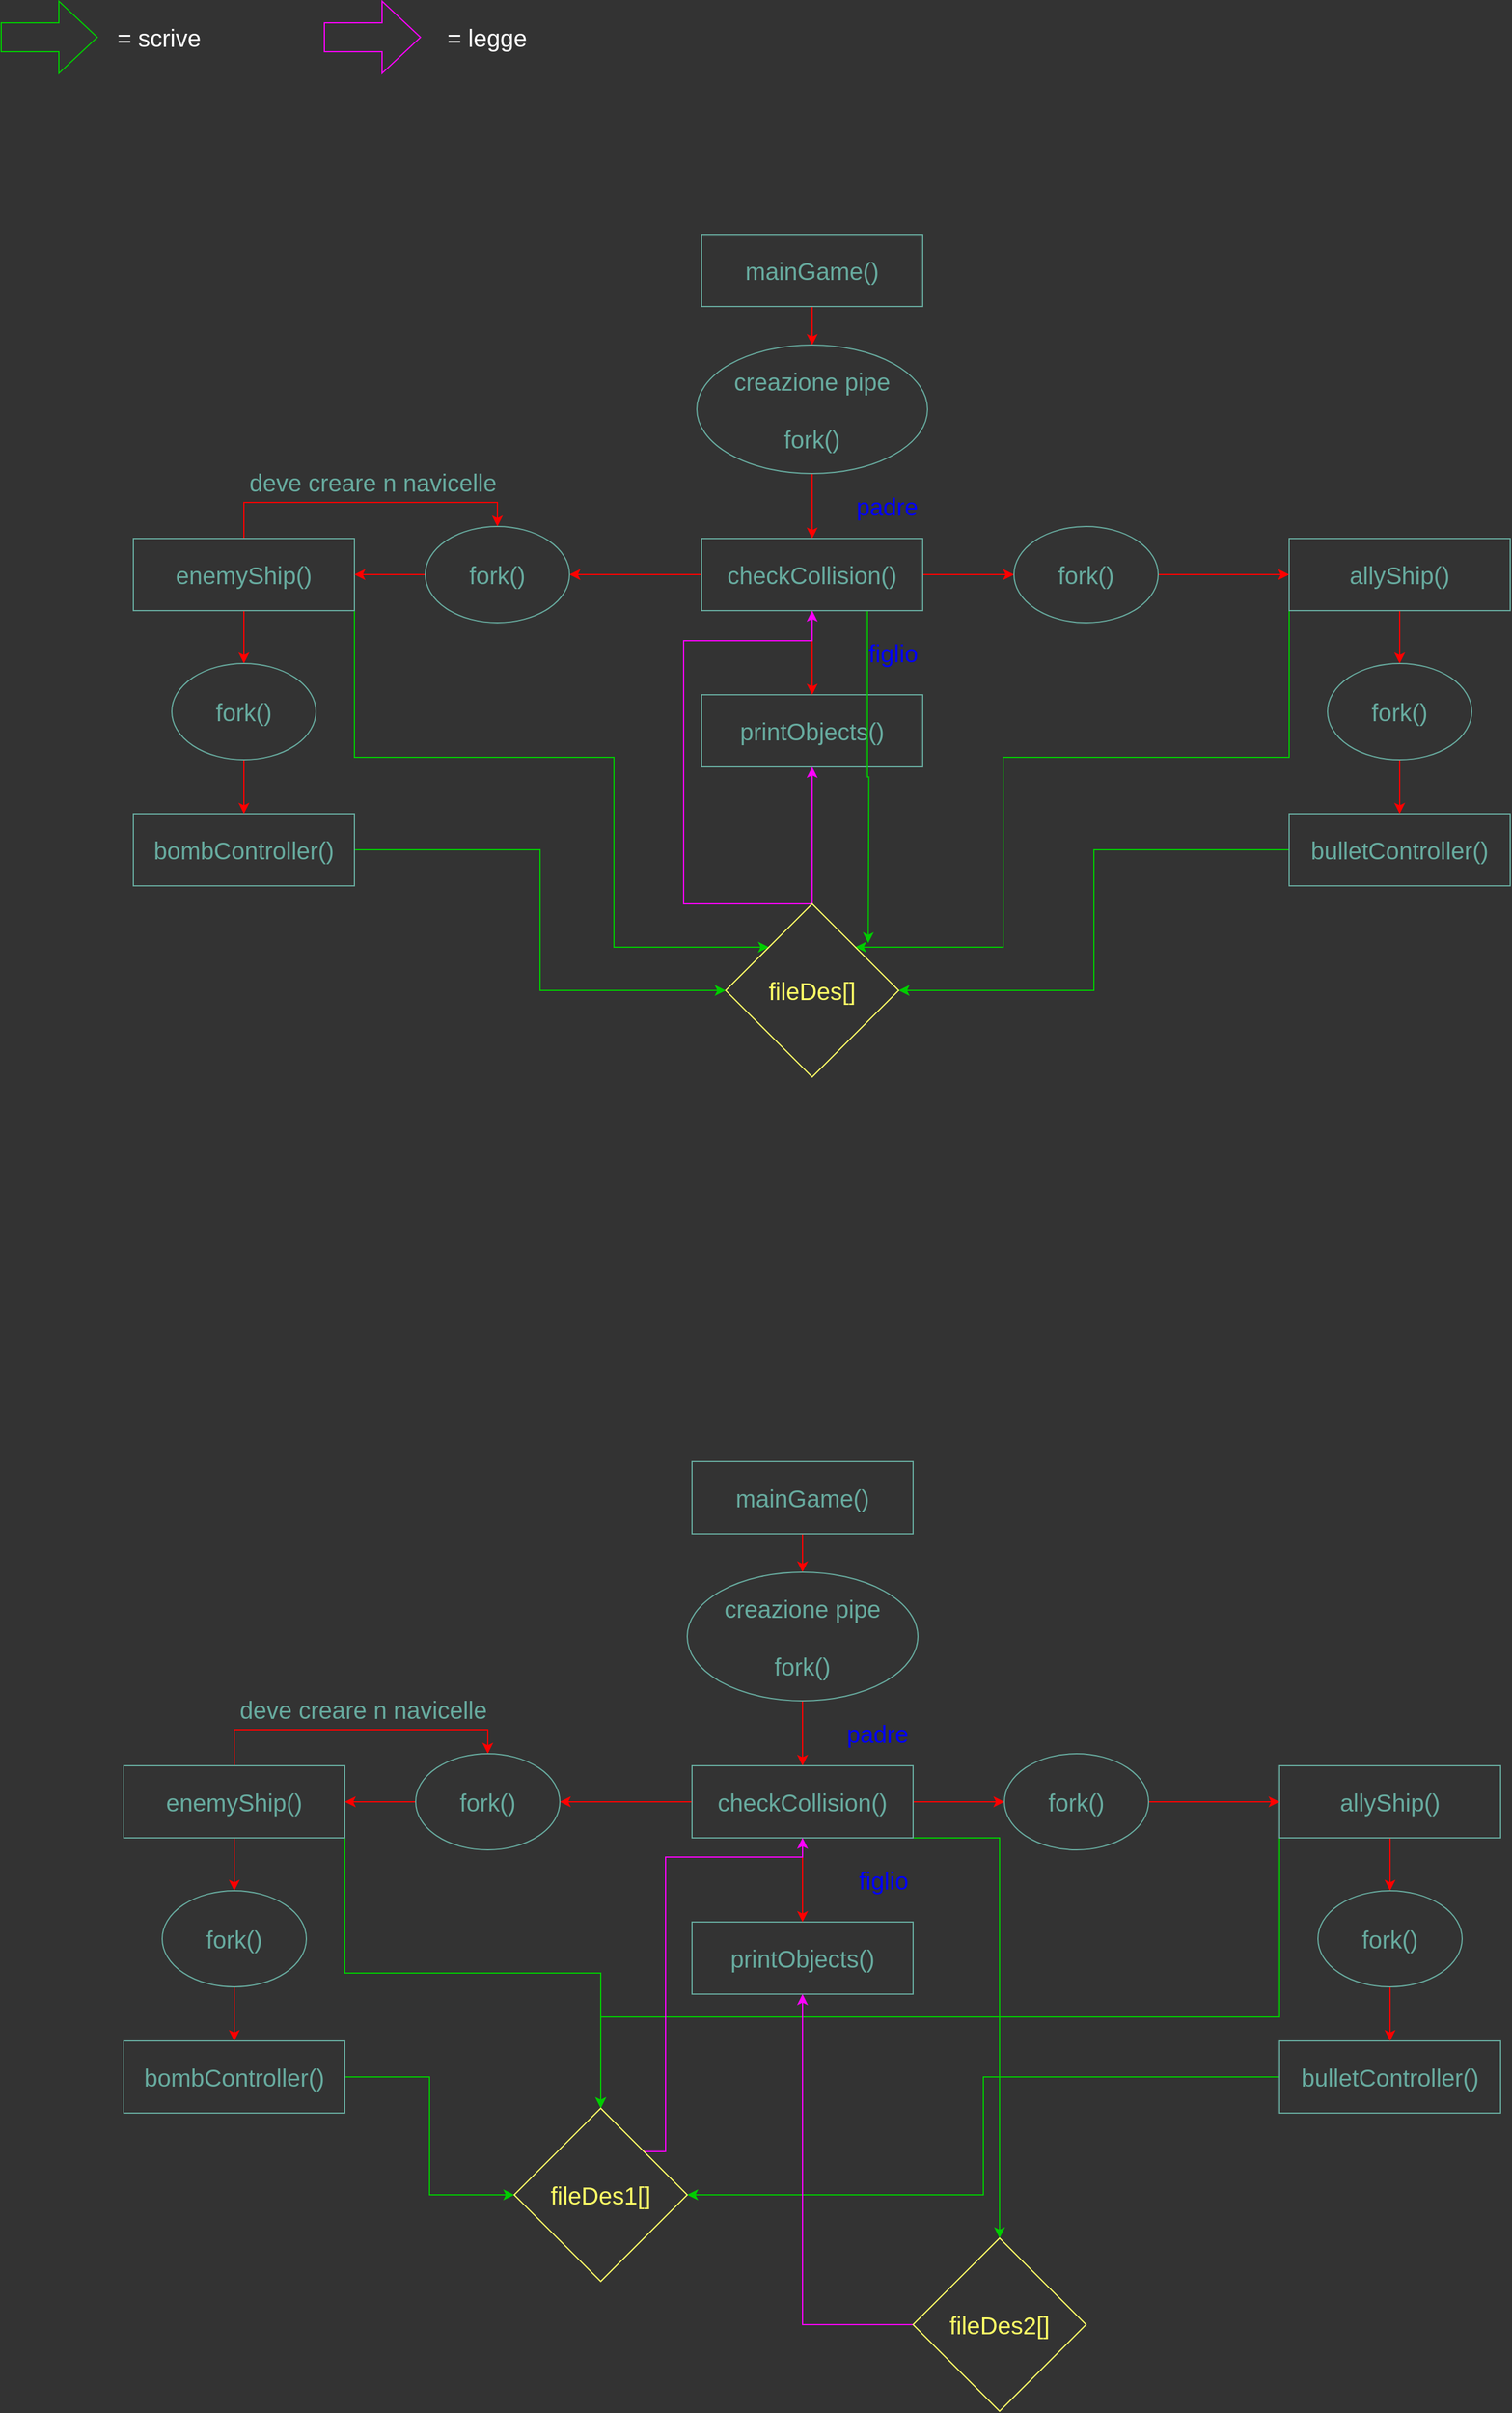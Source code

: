 <mxfile version="15.9.4" type="device"><diagram id="oOtS3LeUinIonREjGWab" name="Page-1"><mxGraphModel dx="1730" dy="1422" grid="0" gridSize="10" guides="1" tooltips="1" connect="1" arrows="1" fold="1" page="0" pageScale="1" pageWidth="1600" pageHeight="1200" background="#333333" math="0" shadow="0"><root><mxCell id="0"/><mxCell id="1" parent="0"/><mxCell id="560xliBjC_d70H9Ugip_-6" style="edgeStyle=orthogonalEdgeStyle;rounded=0;orthogonalLoop=1;jettySize=auto;html=1;exitX=0.5;exitY=1;exitDx=0;exitDy=0;entryX=0.5;entryY=0;entryDx=0;entryDy=0;fontSize=20;fontColor=#67AB9F;strokeColor=#FF0000;" edge="1" parent="1" source="560xliBjC_d70H9Ugip_-1" target="560xliBjC_d70H9Ugip_-5"><mxGeometry relative="1" as="geometry"/></mxCell><mxCell id="560xliBjC_d70H9Ugip_-1" value="mainGame()" style="rounded=0;whiteSpace=wrap;html=1;fillColor=none;strokeColor=#67AB9F;fontColor=#67AB9F;fontSize=20;" vertex="1" parent="1"><mxGeometry x="708" y="31" width="184" height="60" as="geometry"/></mxCell><mxCell id="560xliBjC_d70H9Ugip_-30" style="edgeStyle=orthogonalEdgeStyle;rounded=0;orthogonalLoop=1;jettySize=auto;html=1;exitX=0.5;exitY=1;exitDx=0;exitDy=0;entryX=0.5;entryY=0;entryDx=0;entryDy=0;fontSize=20;fontColor=#0000FF;strokeColor=#FF0000;" edge="1" parent="1" source="560xliBjC_d70H9Ugip_-5" target="560xliBjC_d70H9Ugip_-13"><mxGeometry relative="1" as="geometry"/></mxCell><mxCell id="560xliBjC_d70H9Ugip_-5" value="creazione pipe&lt;br&gt;&lt;br&gt;fork()" style="ellipse;whiteSpace=wrap;html=1;fontSize=20;fontColor=#67AB9F;strokeColor=#67AB9F;fillColor=none;" vertex="1" parent="1"><mxGeometry x="704" y="123" width="192" height="107" as="geometry"/></mxCell><mxCell id="560xliBjC_d70H9Ugip_-8" value="printObjects()" style="rounded=0;whiteSpace=wrap;html=1;fillColor=none;strokeColor=#67AB9F;fontColor=#67AB9F;fontSize=20;" vertex="1" parent="1"><mxGeometry x="708" y="414" width="184" height="60" as="geometry"/></mxCell><mxCell id="560xliBjC_d70H9Ugip_-53" style="edgeStyle=orthogonalEdgeStyle;rounded=0;orthogonalLoop=1;jettySize=auto;html=1;exitX=0.5;exitY=1;exitDx=0;exitDy=0;entryX=0.5;entryY=0;entryDx=0;entryDy=0;fontSize=20;fontColor=#67AB9F;strokeColor=#FF0000;" edge="1" parent="1" source="560xliBjC_d70H9Ugip_-9" target="560xliBjC_d70H9Ugip_-52"><mxGeometry relative="1" as="geometry"/></mxCell><mxCell id="560xliBjC_d70H9Ugip_-59" style="edgeStyle=orthogonalEdgeStyle;rounded=0;orthogonalLoop=1;jettySize=auto;html=1;exitX=0;exitY=1;exitDx=0;exitDy=0;entryX=1;entryY=0;entryDx=0;entryDy=0;fontSize=20;fontColor=#FFFF66;strokeColor=#00CC00;" edge="1" parent="1" source="560xliBjC_d70H9Ugip_-9" target="560xliBjC_d70H9Ugip_-55"><mxGeometry relative="1" as="geometry"><Array as="points"><mxPoint x="1197" y="466"/><mxPoint x="959" y="466"/><mxPoint x="959" y="624"/></Array></mxGeometry></mxCell><mxCell id="560xliBjC_d70H9Ugip_-9" value="allyShip()" style="rounded=0;whiteSpace=wrap;html=1;fillColor=none;strokeColor=#67AB9F;fontColor=#67AB9F;fontSize=20;" vertex="1" parent="1"><mxGeometry x="1197" y="284" width="184" height="60" as="geometry"/></mxCell><mxCell id="560xliBjC_d70H9Ugip_-46" style="edgeStyle=orthogonalEdgeStyle;rounded=0;orthogonalLoop=1;jettySize=auto;html=1;exitX=0.5;exitY=0;exitDx=0;exitDy=0;entryX=0.5;entryY=0;entryDx=0;entryDy=0;fontSize=20;fontColor=#67AB9F;strokeColor=#FF0000;" edge="1" parent="1" source="560xliBjC_d70H9Ugip_-10" target="560xliBjC_d70H9Ugip_-38"><mxGeometry relative="1" as="geometry"/></mxCell><mxCell id="560xliBjC_d70H9Ugip_-50" style="edgeStyle=orthogonalEdgeStyle;rounded=0;orthogonalLoop=1;jettySize=auto;html=1;exitX=0.5;exitY=1;exitDx=0;exitDy=0;entryX=0.5;entryY=0;entryDx=0;entryDy=0;fontSize=20;fontColor=#67AB9F;strokeColor=#FF0000;" edge="1" parent="1" source="560xliBjC_d70H9Ugip_-10" target="560xliBjC_d70H9Ugip_-49"><mxGeometry relative="1" as="geometry"/></mxCell><mxCell id="560xliBjC_d70H9Ugip_-57" style="edgeStyle=orthogonalEdgeStyle;rounded=0;orthogonalLoop=1;jettySize=auto;html=1;exitX=1;exitY=1;exitDx=0;exitDy=0;entryX=0;entryY=0;entryDx=0;entryDy=0;fontSize=20;fontColor=#FFFF66;strokeColor=#00CC00;" edge="1" parent="1" source="560xliBjC_d70H9Ugip_-10" target="560xliBjC_d70H9Ugip_-55"><mxGeometry relative="1" as="geometry"><Array as="points"><mxPoint x="419" y="466"/><mxPoint x="635" y="466"/><mxPoint x="635" y="624"/></Array></mxGeometry></mxCell><mxCell id="560xliBjC_d70H9Ugip_-10" value="enemyShip()" style="rounded=0;whiteSpace=wrap;html=1;fillColor=none;strokeColor=#67AB9F;fontColor=#67AB9F;fontSize=20;" vertex="1" parent="1"><mxGeometry x="235" y="284" width="184" height="60" as="geometry"/></mxCell><mxCell id="560xliBjC_d70H9Ugip_-58" style="edgeStyle=orthogonalEdgeStyle;rounded=0;orthogonalLoop=1;jettySize=auto;html=1;exitX=0;exitY=0.5;exitDx=0;exitDy=0;entryX=1;entryY=0.5;entryDx=0;entryDy=0;fontSize=20;fontColor=#FFFF66;strokeColor=#00CC00;" edge="1" parent="1" source="560xliBjC_d70H9Ugip_-11" target="560xliBjC_d70H9Ugip_-55"><mxGeometry relative="1" as="geometry"/></mxCell><mxCell id="560xliBjC_d70H9Ugip_-11" value="bulletController()" style="rounded=0;whiteSpace=wrap;html=1;fillColor=none;strokeColor=#67AB9F;fontColor=#67AB9F;fontSize=20;" vertex="1" parent="1"><mxGeometry x="1197" y="513" width="184" height="60" as="geometry"/></mxCell><mxCell id="560xliBjC_d70H9Ugip_-56" style="edgeStyle=orthogonalEdgeStyle;rounded=0;orthogonalLoop=1;jettySize=auto;html=1;exitX=1;exitY=0.5;exitDx=0;exitDy=0;entryX=0;entryY=0.5;entryDx=0;entryDy=0;fontSize=20;fontColor=#FFFF66;strokeColor=#00CC00;" edge="1" parent="1" source="560xliBjC_d70H9Ugip_-12" target="560xliBjC_d70H9Ugip_-55"><mxGeometry relative="1" as="geometry"/></mxCell><mxCell id="560xliBjC_d70H9Ugip_-12" value="bombController()" style="rounded=0;whiteSpace=wrap;html=1;fillColor=none;strokeColor=#67AB9F;fontColor=#67AB9F;fontSize=20;" vertex="1" parent="1"><mxGeometry x="235" y="513" width="184" height="60" as="geometry"/></mxCell><mxCell id="560xliBjC_d70H9Ugip_-31" style="edgeStyle=orthogonalEdgeStyle;rounded=0;orthogonalLoop=1;jettySize=auto;html=1;exitX=0.5;exitY=1;exitDx=0;exitDy=0;entryX=0.5;entryY=0;entryDx=0;entryDy=0;fontSize=20;fontColor=#0000FF;strokeColor=#FF0000;" edge="1" parent="1" source="560xliBjC_d70H9Ugip_-13" target="560xliBjC_d70H9Ugip_-8"><mxGeometry relative="1" as="geometry"/></mxCell><mxCell id="560xliBjC_d70H9Ugip_-36" style="edgeStyle=orthogonalEdgeStyle;rounded=0;orthogonalLoop=1;jettySize=auto;html=1;exitX=1;exitY=0.5;exitDx=0;exitDy=0;entryX=0;entryY=0.5;entryDx=0;entryDy=0;fontSize=20;fontColor=#67AB9F;strokeColor=#FF0000;" edge="1" parent="1" source="560xliBjC_d70H9Ugip_-13" target="560xliBjC_d70H9Ugip_-34"><mxGeometry relative="1" as="geometry"/></mxCell><mxCell id="560xliBjC_d70H9Ugip_-39" style="edgeStyle=orthogonalEdgeStyle;rounded=0;orthogonalLoop=1;jettySize=auto;html=1;exitX=0;exitY=0.5;exitDx=0;exitDy=0;entryX=1;entryY=0.5;entryDx=0;entryDy=0;fontSize=20;fontColor=#67AB9F;strokeColor=#FF0000;" edge="1" parent="1" source="560xliBjC_d70H9Ugip_-13" target="560xliBjC_d70H9Ugip_-38"><mxGeometry relative="1" as="geometry"/></mxCell><mxCell id="560xliBjC_d70H9Ugip_-68" style="edgeStyle=orthogonalEdgeStyle;rounded=0;orthogonalLoop=1;jettySize=auto;html=1;exitX=0.75;exitY=1;exitDx=0;exitDy=0;fontSize=20;fontColor=#FFFFFF;strokeColor=#00CC00;" edge="1" parent="1" source="560xliBjC_d70H9Ugip_-13"><mxGeometry relative="1" as="geometry"><mxPoint x="846.667" y="620.667" as="targetPoint"/></mxGeometry></mxCell><mxCell id="560xliBjC_d70H9Ugip_-13" value="checkCollision()" style="rounded=0;whiteSpace=wrap;html=1;fillColor=none;strokeColor=#67AB9F;fontColor=#67AB9F;fontSize=20;" vertex="1" parent="1"><mxGeometry x="708" y="284" width="184" height="60" as="geometry"/></mxCell><mxCell id="560xliBjC_d70H9Ugip_-32" value="padre" style="text;html=1;align=center;verticalAlign=middle;resizable=0;points=[];autosize=1;strokeColor=none;fillColor=none;fontSize=20;fontColor=#0000FF;" vertex="1" parent="1"><mxGeometry x="831" y="243" width="61" height="28" as="geometry"/></mxCell><mxCell id="560xliBjC_d70H9Ugip_-33" value="figlio" style="text;html=1;align=center;verticalAlign=middle;resizable=0;points=[];autosize=1;strokeColor=none;fillColor=none;fontSize=20;fontColor=#0000FF;" vertex="1" parent="1"><mxGeometry x="841" y="365" width="51" height="28" as="geometry"/></mxCell><mxCell id="560xliBjC_d70H9Ugip_-37" style="edgeStyle=orthogonalEdgeStyle;rounded=0;orthogonalLoop=1;jettySize=auto;html=1;exitX=1;exitY=0.5;exitDx=0;exitDy=0;entryX=0;entryY=0.5;entryDx=0;entryDy=0;fontSize=20;fontColor=#67AB9F;strokeColor=#FF0000;" edge="1" parent="1" source="560xliBjC_d70H9Ugip_-34" target="560xliBjC_d70H9Ugip_-9"><mxGeometry relative="1" as="geometry"/></mxCell><mxCell id="560xliBjC_d70H9Ugip_-34" value="fork()" style="ellipse;whiteSpace=wrap;html=1;fontSize=20;fontColor=#67AB9F;strokeColor=#67AB9F;fillColor=none;" vertex="1" parent="1"><mxGeometry x="968" y="274" width="120" height="80" as="geometry"/></mxCell><mxCell id="560xliBjC_d70H9Ugip_-43" style="edgeStyle=orthogonalEdgeStyle;rounded=0;orthogonalLoop=1;jettySize=auto;html=1;exitX=0;exitY=0.5;exitDx=0;exitDy=0;entryX=1;entryY=0.5;entryDx=0;entryDy=0;fontSize=20;fontColor=#67AB9F;strokeColor=#FF0000;" edge="1" parent="1" source="560xliBjC_d70H9Ugip_-38" target="560xliBjC_d70H9Ugip_-10"><mxGeometry relative="1" as="geometry"/></mxCell><mxCell id="560xliBjC_d70H9Ugip_-38" value="fork()" style="ellipse;whiteSpace=wrap;html=1;fontSize=20;fontColor=#67AB9F;strokeColor=#67AB9F;fillColor=none;" vertex="1" parent="1"><mxGeometry x="478" y="274" width="120" height="80" as="geometry"/></mxCell><mxCell id="560xliBjC_d70H9Ugip_-48" value="deve creare n navicelle" style="text;html=1;align=center;verticalAlign=middle;resizable=0;points=[];autosize=1;strokeColor=none;fillColor=none;fontSize=20;fontColor=#67AB9F;" vertex="1" parent="1"><mxGeometry x="326" y="223" width="216" height="28" as="geometry"/></mxCell><mxCell id="560xliBjC_d70H9Ugip_-51" style="edgeStyle=orthogonalEdgeStyle;rounded=0;orthogonalLoop=1;jettySize=auto;html=1;exitX=0.5;exitY=1;exitDx=0;exitDy=0;entryX=0.5;entryY=0;entryDx=0;entryDy=0;fontSize=20;fontColor=#67AB9F;strokeColor=#FF0000;" edge="1" parent="1" source="560xliBjC_d70H9Ugip_-49" target="560xliBjC_d70H9Ugip_-12"><mxGeometry relative="1" as="geometry"/></mxCell><mxCell id="560xliBjC_d70H9Ugip_-49" value="fork()" style="ellipse;whiteSpace=wrap;html=1;fontSize=20;fontColor=#67AB9F;strokeColor=#67AB9F;fillColor=none;" vertex="1" parent="1"><mxGeometry x="267" y="388" width="120" height="80" as="geometry"/></mxCell><mxCell id="560xliBjC_d70H9Ugip_-54" style="edgeStyle=orthogonalEdgeStyle;rounded=0;orthogonalLoop=1;jettySize=auto;html=1;exitX=0.5;exitY=1;exitDx=0;exitDy=0;entryX=0.5;entryY=0;entryDx=0;entryDy=0;fontSize=20;fontColor=#67AB9F;strokeColor=#FF0000;" edge="1" parent="1" source="560xliBjC_d70H9Ugip_-52" target="560xliBjC_d70H9Ugip_-11"><mxGeometry relative="1" as="geometry"/></mxCell><mxCell id="560xliBjC_d70H9Ugip_-52" value="fork()" style="ellipse;whiteSpace=wrap;html=1;fontSize=20;fontColor=#67AB9F;strokeColor=#67AB9F;fillColor=none;" vertex="1" parent="1"><mxGeometry x="1229" y="388" width="120" height="80" as="geometry"/></mxCell><mxCell id="560xliBjC_d70H9Ugip_-62" style="edgeStyle=orthogonalEdgeStyle;rounded=0;orthogonalLoop=1;jettySize=auto;html=1;exitX=0.5;exitY=0;exitDx=0;exitDy=0;entryX=0.5;entryY=1;entryDx=0;entryDy=0;fontSize=20;fontColor=#FFFF66;strokeColor=#FF00FF;" edge="1" parent="1" source="560xliBjC_d70H9Ugip_-55" target="560xliBjC_d70H9Ugip_-8"><mxGeometry relative="1" as="geometry"/></mxCell><mxCell id="560xliBjC_d70H9Ugip_-63" style="edgeStyle=orthogonalEdgeStyle;rounded=0;orthogonalLoop=1;jettySize=auto;html=1;exitX=0.5;exitY=0;exitDx=0;exitDy=0;entryX=0.5;entryY=1;entryDx=0;entryDy=0;fontSize=20;fontColor=#FFFF66;strokeColor=#FF00FF;" edge="1" parent="1" source="560xliBjC_d70H9Ugip_-55" target="560xliBjC_d70H9Ugip_-13"><mxGeometry relative="1" as="geometry"><Array as="points"><mxPoint x="693" y="588"/><mxPoint x="693" y="369"/><mxPoint x="800" y="369"/></Array></mxGeometry></mxCell><mxCell id="560xliBjC_d70H9Ugip_-55" value="&lt;font color=&quot;#ffff66&quot;&gt;fileDes[]&lt;/font&gt;" style="rhombus;whiteSpace=wrap;html=1;fontSize=20;fontColor=#67AB9F;strokeColor=#FFFF66;fillColor=none;" vertex="1" parent="1"><mxGeometry x="728" y="588" width="144" height="144" as="geometry"/></mxCell><mxCell id="560xliBjC_d70H9Ugip_-64" value="" style="shape=singleArrow;whiteSpace=wrap;html=1;arrowWidth=0.4;arrowSize=0.4;fontSize=20;fontColor=#FFFF66;strokeColor=#00CC00;fillColor=none;" vertex="1" parent="1"><mxGeometry x="125" y="-163" width="80" height="60" as="geometry"/></mxCell><mxCell id="560xliBjC_d70H9Ugip_-65" value="= scrive" style="text;html=1;align=center;verticalAlign=middle;resizable=0;points=[];autosize=1;strokeColor=none;fillColor=none;fontSize=20;fontColor=#FFFFFF;" vertex="1" parent="1"><mxGeometry x="216" y="-147" width="80" height="28" as="geometry"/></mxCell><mxCell id="560xliBjC_d70H9Ugip_-66" value="" style="shape=singleArrow;whiteSpace=wrap;html=1;arrowWidth=0.4;arrowSize=0.4;fontSize=20;fontColor=#FFFF66;strokeColor=#FF00FF;fillColor=none;" vertex="1" parent="1"><mxGeometry x="394" y="-163" width="80" height="60" as="geometry"/></mxCell><mxCell id="560xliBjC_d70H9Ugip_-67" value="= legge" style="text;html=1;align=center;verticalAlign=middle;resizable=0;points=[];autosize=1;strokeColor=none;fillColor=none;fontSize=20;fontColor=#FFFFFF;" vertex="1" parent="1"><mxGeometry x="491" y="-147" width="76" height="28" as="geometry"/></mxCell><mxCell id="560xliBjC_d70H9Ugip_-105" style="edgeStyle=orthogonalEdgeStyle;rounded=0;orthogonalLoop=1;jettySize=auto;html=1;exitX=0.5;exitY=1;exitDx=0;exitDy=0;entryX=0.5;entryY=0;entryDx=0;entryDy=0;fontSize=20;fontColor=#67AB9F;strokeColor=#FF0000;" edge="1" parent="1" source="560xliBjC_d70H9Ugip_-106" target="560xliBjC_d70H9Ugip_-108"><mxGeometry relative="1" as="geometry"/></mxCell><mxCell id="560xliBjC_d70H9Ugip_-106" value="mainGame()" style="rounded=0;whiteSpace=wrap;html=1;fillColor=none;strokeColor=#67AB9F;fontColor=#67AB9F;fontSize=20;" vertex="1" parent="1"><mxGeometry x="700" y="1052" width="184" height="60" as="geometry"/></mxCell><mxCell id="560xliBjC_d70H9Ugip_-107" style="edgeStyle=orthogonalEdgeStyle;rounded=0;orthogonalLoop=1;jettySize=auto;html=1;exitX=0.5;exitY=1;exitDx=0;exitDy=0;entryX=0.5;entryY=0;entryDx=0;entryDy=0;fontSize=20;fontColor=#0000FF;strokeColor=#FF0000;" edge="1" parent="1" source="560xliBjC_d70H9Ugip_-108" target="560xliBjC_d70H9Ugip_-125"><mxGeometry relative="1" as="geometry"/></mxCell><mxCell id="560xliBjC_d70H9Ugip_-108" value="creazione pipe&lt;br&gt;&lt;br&gt;fork()" style="ellipse;whiteSpace=wrap;html=1;fontSize=20;fontColor=#67AB9F;strokeColor=#67AB9F;fillColor=none;" vertex="1" parent="1"><mxGeometry x="696" y="1144" width="192" height="107" as="geometry"/></mxCell><mxCell id="560xliBjC_d70H9Ugip_-109" value="printObjects()" style="rounded=0;whiteSpace=wrap;html=1;fillColor=none;strokeColor=#67AB9F;fontColor=#67AB9F;fontSize=20;" vertex="1" parent="1"><mxGeometry x="700" y="1435" width="184" height="60" as="geometry"/></mxCell><mxCell id="560xliBjC_d70H9Ugip_-110" style="edgeStyle=orthogonalEdgeStyle;rounded=0;orthogonalLoop=1;jettySize=auto;html=1;exitX=0.5;exitY=1;exitDx=0;exitDy=0;entryX=0.5;entryY=0;entryDx=0;entryDy=0;fontSize=20;fontColor=#67AB9F;strokeColor=#FF0000;" edge="1" parent="1" source="560xliBjC_d70H9Ugip_-112" target="560xliBjC_d70H9Ugip_-136"><mxGeometry relative="1" as="geometry"/></mxCell><mxCell id="560xliBjC_d70H9Ugip_-144" style="edgeStyle=orthogonalEdgeStyle;rounded=0;orthogonalLoop=1;jettySize=auto;html=1;exitX=0;exitY=1;exitDx=0;exitDy=0;entryX=0.5;entryY=0;entryDx=0;entryDy=0;fontSize=20;fontColor=#FFFFFF;strokeColor=#00CC00;" edge="1" parent="1" source="560xliBjC_d70H9Ugip_-112" target="560xliBjC_d70H9Ugip_-139"><mxGeometry relative="1" as="geometry"><Array as="points"><mxPoint x="1189" y="1514"/><mxPoint x="624" y="1514"/></Array></mxGeometry></mxCell><mxCell id="560xliBjC_d70H9Ugip_-112" value="allyShip()" style="rounded=0;whiteSpace=wrap;html=1;fillColor=none;strokeColor=#67AB9F;fontColor=#67AB9F;fontSize=20;" vertex="1" parent="1"><mxGeometry x="1189" y="1305" width="184" height="60" as="geometry"/></mxCell><mxCell id="560xliBjC_d70H9Ugip_-113" style="edgeStyle=orthogonalEdgeStyle;rounded=0;orthogonalLoop=1;jettySize=auto;html=1;exitX=0.5;exitY=0;exitDx=0;exitDy=0;entryX=0.5;entryY=0;entryDx=0;entryDy=0;fontSize=20;fontColor=#67AB9F;strokeColor=#FF0000;" edge="1" parent="1" source="560xliBjC_d70H9Ugip_-116" target="560xliBjC_d70H9Ugip_-131"><mxGeometry relative="1" as="geometry"/></mxCell><mxCell id="560xliBjC_d70H9Ugip_-114" style="edgeStyle=orthogonalEdgeStyle;rounded=0;orthogonalLoop=1;jettySize=auto;html=1;exitX=0.5;exitY=1;exitDx=0;exitDy=0;entryX=0.5;entryY=0;entryDx=0;entryDy=0;fontSize=20;fontColor=#67AB9F;strokeColor=#FF0000;" edge="1" parent="1" source="560xliBjC_d70H9Ugip_-116" target="560xliBjC_d70H9Ugip_-134"><mxGeometry relative="1" as="geometry"/></mxCell><mxCell id="560xliBjC_d70H9Ugip_-142" style="edgeStyle=orthogonalEdgeStyle;rounded=0;orthogonalLoop=1;jettySize=auto;html=1;exitX=1;exitY=1;exitDx=0;exitDy=0;entryX=0.5;entryY=0;entryDx=0;entryDy=0;fontSize=20;fontColor=#FFFFFF;strokeColor=#00CC00;" edge="1" parent="1" source="560xliBjC_d70H9Ugip_-116" target="560xliBjC_d70H9Ugip_-139"><mxGeometry relative="1" as="geometry"/></mxCell><mxCell id="560xliBjC_d70H9Ugip_-116" value="enemyShip()" style="rounded=0;whiteSpace=wrap;html=1;fillColor=none;strokeColor=#67AB9F;fontColor=#67AB9F;fontSize=20;" vertex="1" parent="1"><mxGeometry x="227" y="1305" width="184" height="60" as="geometry"/></mxCell><mxCell id="560xliBjC_d70H9Ugip_-143" style="edgeStyle=orthogonalEdgeStyle;rounded=0;orthogonalLoop=1;jettySize=auto;html=1;exitX=0;exitY=0.5;exitDx=0;exitDy=0;entryX=1;entryY=0.5;entryDx=0;entryDy=0;fontSize=20;fontColor=#FFFFFF;strokeColor=#00CC00;" edge="1" parent="1" source="560xliBjC_d70H9Ugip_-118" target="560xliBjC_d70H9Ugip_-139"><mxGeometry relative="1" as="geometry"/></mxCell><mxCell id="560xliBjC_d70H9Ugip_-118" value="bulletController()" style="rounded=0;whiteSpace=wrap;html=1;fillColor=none;strokeColor=#67AB9F;fontColor=#67AB9F;fontSize=20;" vertex="1" parent="1"><mxGeometry x="1189" y="1534" width="184" height="60" as="geometry"/></mxCell><mxCell id="560xliBjC_d70H9Ugip_-141" style="edgeStyle=orthogonalEdgeStyle;rounded=0;orthogonalLoop=1;jettySize=auto;html=1;exitX=1;exitY=0.5;exitDx=0;exitDy=0;entryX=0;entryY=0.5;entryDx=0;entryDy=0;fontSize=20;fontColor=#FFFFFF;strokeColor=#00CC00;" edge="1" parent="1" source="560xliBjC_d70H9Ugip_-120" target="560xliBjC_d70H9Ugip_-139"><mxGeometry relative="1" as="geometry"/></mxCell><mxCell id="560xliBjC_d70H9Ugip_-120" value="bombController()" style="rounded=0;whiteSpace=wrap;html=1;fillColor=none;strokeColor=#67AB9F;fontColor=#67AB9F;fontSize=20;" vertex="1" parent="1"><mxGeometry x="227" y="1534" width="184" height="60" as="geometry"/></mxCell><mxCell id="560xliBjC_d70H9Ugip_-121" style="edgeStyle=orthogonalEdgeStyle;rounded=0;orthogonalLoop=1;jettySize=auto;html=1;exitX=0.5;exitY=1;exitDx=0;exitDy=0;entryX=0.5;entryY=0;entryDx=0;entryDy=0;fontSize=20;fontColor=#0000FF;strokeColor=#FF0000;" edge="1" parent="1" source="560xliBjC_d70H9Ugip_-125" target="560xliBjC_d70H9Ugip_-109"><mxGeometry relative="1" as="geometry"/></mxCell><mxCell id="560xliBjC_d70H9Ugip_-122" style="edgeStyle=orthogonalEdgeStyle;rounded=0;orthogonalLoop=1;jettySize=auto;html=1;exitX=1;exitY=0.5;exitDx=0;exitDy=0;entryX=0;entryY=0.5;entryDx=0;entryDy=0;fontSize=20;fontColor=#67AB9F;strokeColor=#FF0000;" edge="1" parent="1" source="560xliBjC_d70H9Ugip_-125" target="560xliBjC_d70H9Ugip_-129"><mxGeometry relative="1" as="geometry"/></mxCell><mxCell id="560xliBjC_d70H9Ugip_-123" style="edgeStyle=orthogonalEdgeStyle;rounded=0;orthogonalLoop=1;jettySize=auto;html=1;exitX=0;exitY=0.5;exitDx=0;exitDy=0;entryX=1;entryY=0.5;entryDx=0;entryDy=0;fontSize=20;fontColor=#67AB9F;strokeColor=#FF0000;" edge="1" parent="1" source="560xliBjC_d70H9Ugip_-125" target="560xliBjC_d70H9Ugip_-131"><mxGeometry relative="1" as="geometry"/></mxCell><mxCell id="560xliBjC_d70H9Ugip_-146" style="edgeStyle=orthogonalEdgeStyle;rounded=0;orthogonalLoop=1;jettySize=auto;html=1;exitX=1;exitY=1;exitDx=0;exitDy=0;entryX=0.5;entryY=0;entryDx=0;entryDy=0;fontSize=20;fontColor=#FFFFFF;strokeColor=#00CC00;" edge="1" parent="1" source="560xliBjC_d70H9Ugip_-125" target="560xliBjC_d70H9Ugip_-140"><mxGeometry relative="1" as="geometry"><Array as="points"><mxPoint x="956" y="1365"/></Array></mxGeometry></mxCell><mxCell id="560xliBjC_d70H9Ugip_-125" value="checkCollision()" style="rounded=0;whiteSpace=wrap;html=1;fillColor=none;strokeColor=#67AB9F;fontColor=#67AB9F;fontSize=20;" vertex="1" parent="1"><mxGeometry x="700" y="1305" width="184" height="60" as="geometry"/></mxCell><mxCell id="560xliBjC_d70H9Ugip_-126" value="padre" style="text;html=1;align=center;verticalAlign=middle;resizable=0;points=[];autosize=1;strokeColor=none;fillColor=none;fontSize=20;fontColor=#0000FF;" vertex="1" parent="1"><mxGeometry x="823" y="1264" width="61" height="28" as="geometry"/></mxCell><mxCell id="560xliBjC_d70H9Ugip_-127" value="figlio" style="text;html=1;align=center;verticalAlign=middle;resizable=0;points=[];autosize=1;strokeColor=none;fillColor=none;fontSize=20;fontColor=#0000FF;" vertex="1" parent="1"><mxGeometry x="833" y="1386" width="51" height="28" as="geometry"/></mxCell><mxCell id="560xliBjC_d70H9Ugip_-128" style="edgeStyle=orthogonalEdgeStyle;rounded=0;orthogonalLoop=1;jettySize=auto;html=1;exitX=1;exitY=0.5;exitDx=0;exitDy=0;entryX=0;entryY=0.5;entryDx=0;entryDy=0;fontSize=20;fontColor=#67AB9F;strokeColor=#FF0000;" edge="1" parent="1" source="560xliBjC_d70H9Ugip_-129" target="560xliBjC_d70H9Ugip_-112"><mxGeometry relative="1" as="geometry"/></mxCell><mxCell id="560xliBjC_d70H9Ugip_-129" value="fork()" style="ellipse;whiteSpace=wrap;html=1;fontSize=20;fontColor=#67AB9F;strokeColor=#67AB9F;fillColor=none;" vertex="1" parent="1"><mxGeometry x="960" y="1295" width="120" height="80" as="geometry"/></mxCell><mxCell id="560xliBjC_d70H9Ugip_-130" style="edgeStyle=orthogonalEdgeStyle;rounded=0;orthogonalLoop=1;jettySize=auto;html=1;exitX=0;exitY=0.5;exitDx=0;exitDy=0;entryX=1;entryY=0.5;entryDx=0;entryDy=0;fontSize=20;fontColor=#67AB9F;strokeColor=#FF0000;" edge="1" parent="1" source="560xliBjC_d70H9Ugip_-131" target="560xliBjC_d70H9Ugip_-116"><mxGeometry relative="1" as="geometry"/></mxCell><mxCell id="560xliBjC_d70H9Ugip_-131" value="fork()" style="ellipse;whiteSpace=wrap;html=1;fontSize=20;fontColor=#67AB9F;strokeColor=#67AB9F;fillColor=none;" vertex="1" parent="1"><mxGeometry x="470" y="1295" width="120" height="80" as="geometry"/></mxCell><mxCell id="560xliBjC_d70H9Ugip_-132" value="deve creare n navicelle" style="text;html=1;align=center;verticalAlign=middle;resizable=0;points=[];autosize=1;strokeColor=none;fillColor=none;fontSize=20;fontColor=#67AB9F;" vertex="1" parent="1"><mxGeometry x="318" y="1244" width="216" height="28" as="geometry"/></mxCell><mxCell id="560xliBjC_d70H9Ugip_-133" style="edgeStyle=orthogonalEdgeStyle;rounded=0;orthogonalLoop=1;jettySize=auto;html=1;exitX=0.5;exitY=1;exitDx=0;exitDy=0;entryX=0.5;entryY=0;entryDx=0;entryDy=0;fontSize=20;fontColor=#67AB9F;strokeColor=#FF0000;" edge="1" parent="1" source="560xliBjC_d70H9Ugip_-134" target="560xliBjC_d70H9Ugip_-120"><mxGeometry relative="1" as="geometry"/></mxCell><mxCell id="560xliBjC_d70H9Ugip_-134" value="fork()" style="ellipse;whiteSpace=wrap;html=1;fontSize=20;fontColor=#67AB9F;strokeColor=#67AB9F;fillColor=none;" vertex="1" parent="1"><mxGeometry x="259" y="1409" width="120" height="80" as="geometry"/></mxCell><mxCell id="560xliBjC_d70H9Ugip_-135" style="edgeStyle=orthogonalEdgeStyle;rounded=0;orthogonalLoop=1;jettySize=auto;html=1;exitX=0.5;exitY=1;exitDx=0;exitDy=0;entryX=0.5;entryY=0;entryDx=0;entryDy=0;fontSize=20;fontColor=#67AB9F;strokeColor=#FF0000;" edge="1" parent="1" source="560xliBjC_d70H9Ugip_-136" target="560xliBjC_d70H9Ugip_-118"><mxGeometry relative="1" as="geometry"/></mxCell><mxCell id="560xliBjC_d70H9Ugip_-136" value="fork()" style="ellipse;whiteSpace=wrap;html=1;fontSize=20;fontColor=#67AB9F;strokeColor=#67AB9F;fillColor=none;" vertex="1" parent="1"><mxGeometry x="1221" y="1409" width="120" height="80" as="geometry"/></mxCell><mxCell id="560xliBjC_d70H9Ugip_-145" style="edgeStyle=orthogonalEdgeStyle;rounded=0;orthogonalLoop=1;jettySize=auto;html=1;exitX=1;exitY=0;exitDx=0;exitDy=0;entryX=0.5;entryY=1;entryDx=0;entryDy=0;fontSize=20;fontColor=#FFFFFF;strokeColor=#FF00FF;" edge="1" parent="1" source="560xliBjC_d70H9Ugip_-139" target="560xliBjC_d70H9Ugip_-125"><mxGeometry relative="1" as="geometry"><Array as="points"><mxPoint x="678" y="1626"/><mxPoint x="678" y="1381"/><mxPoint x="792" y="1381"/></Array></mxGeometry></mxCell><mxCell id="560xliBjC_d70H9Ugip_-139" value="&lt;font color=&quot;#ffff66&quot;&gt;fileDes1[]&lt;/font&gt;" style="rhombus;whiteSpace=wrap;html=1;fontSize=20;fontColor=#67AB9F;strokeColor=#FFFF66;fillColor=none;" vertex="1" parent="1"><mxGeometry x="552" y="1590" width="144" height="144" as="geometry"/></mxCell><mxCell id="560xliBjC_d70H9Ugip_-147" style="edgeStyle=orthogonalEdgeStyle;rounded=0;orthogonalLoop=1;jettySize=auto;html=1;exitX=0;exitY=0.5;exitDx=0;exitDy=0;entryX=0.5;entryY=1;entryDx=0;entryDy=0;fontSize=20;fontColor=#FFFFFF;strokeColor=#FF00FF;" edge="1" parent="1" source="560xliBjC_d70H9Ugip_-140" target="560xliBjC_d70H9Ugip_-109"><mxGeometry relative="1" as="geometry"/></mxCell><mxCell id="560xliBjC_d70H9Ugip_-140" value="&lt;font color=&quot;#ffff66&quot;&gt;fileDes2[]&lt;/font&gt;" style="rhombus;whiteSpace=wrap;html=1;fontSize=20;fontColor=#67AB9F;strokeColor=#FFFF66;fillColor=none;" vertex="1" parent="1"><mxGeometry x="884" y="1698" width="144" height="144" as="geometry"/></mxCell></root></mxGraphModel></diagram></mxfile>